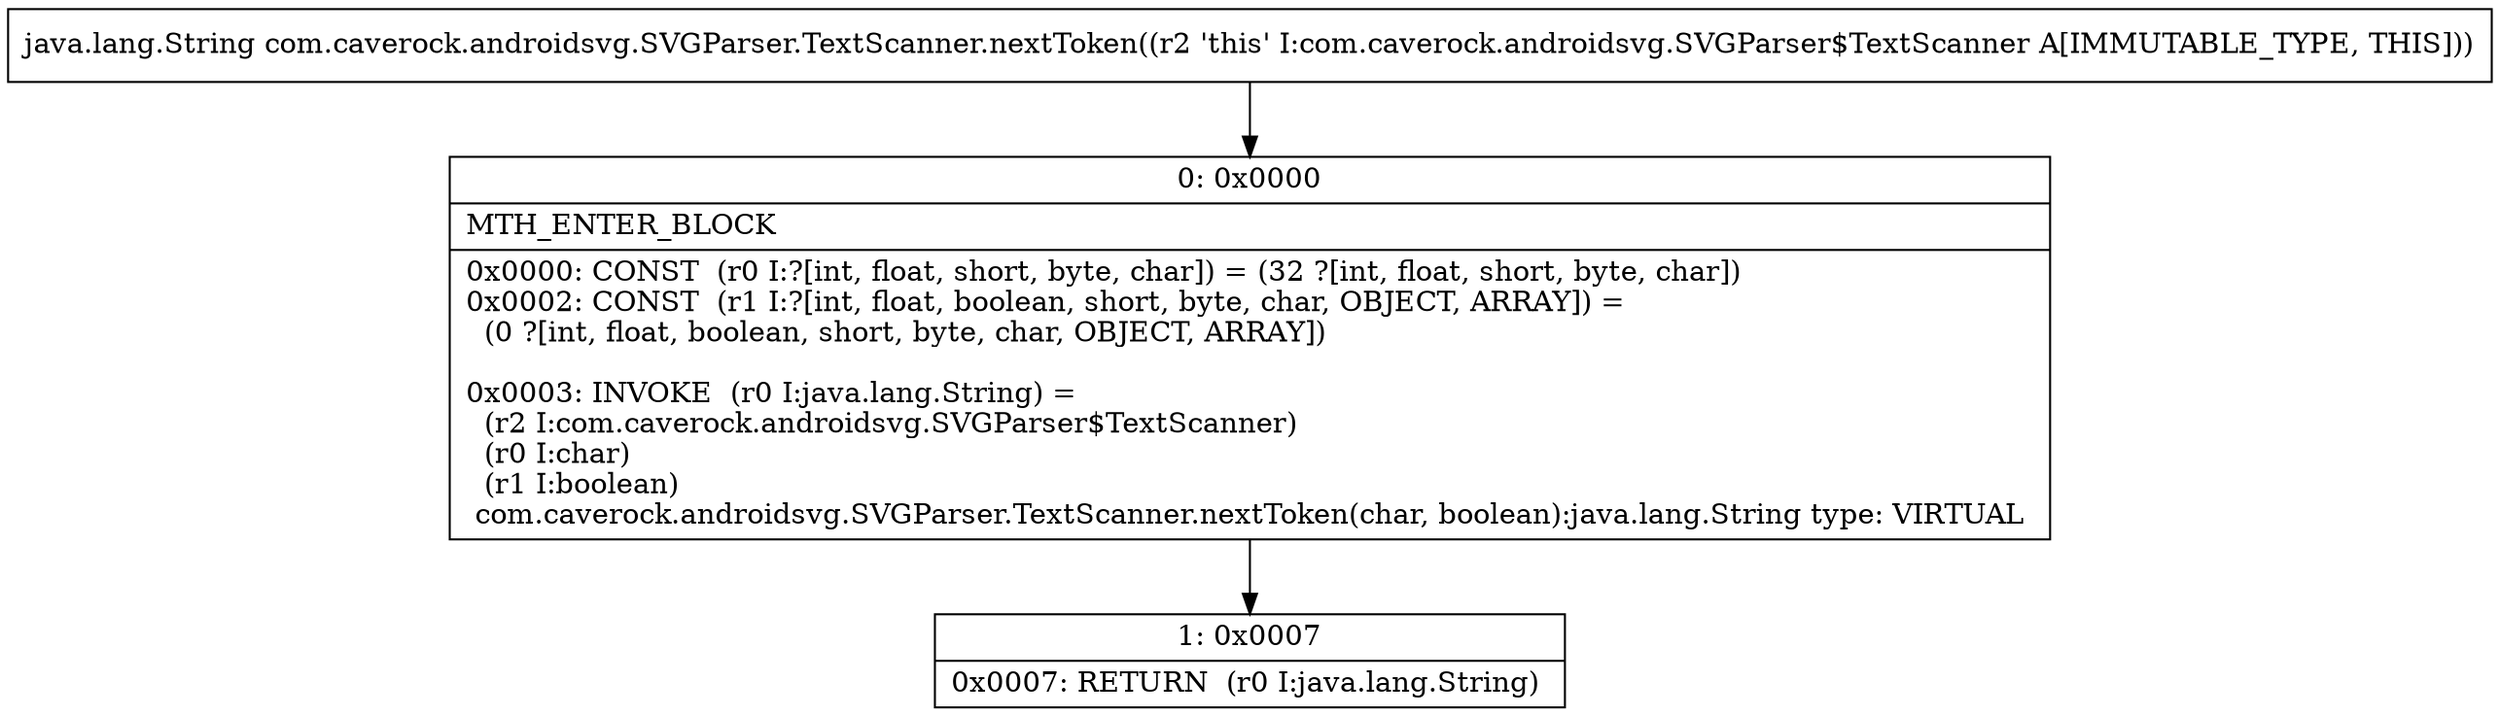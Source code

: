 digraph "CFG forcom.caverock.androidsvg.SVGParser.TextScanner.nextToken()Ljava\/lang\/String;" {
Node_0 [shape=record,label="{0\:\ 0x0000|MTH_ENTER_BLOCK\l|0x0000: CONST  (r0 I:?[int, float, short, byte, char]) = (32 ?[int, float, short, byte, char]) \l0x0002: CONST  (r1 I:?[int, float, boolean, short, byte, char, OBJECT, ARRAY]) = \l  (0 ?[int, float, boolean, short, byte, char, OBJECT, ARRAY])\l \l0x0003: INVOKE  (r0 I:java.lang.String) = \l  (r2 I:com.caverock.androidsvg.SVGParser$TextScanner)\l  (r0 I:char)\l  (r1 I:boolean)\l com.caverock.androidsvg.SVGParser.TextScanner.nextToken(char, boolean):java.lang.String type: VIRTUAL \l}"];
Node_1 [shape=record,label="{1\:\ 0x0007|0x0007: RETURN  (r0 I:java.lang.String) \l}"];
MethodNode[shape=record,label="{java.lang.String com.caverock.androidsvg.SVGParser.TextScanner.nextToken((r2 'this' I:com.caverock.androidsvg.SVGParser$TextScanner A[IMMUTABLE_TYPE, THIS])) }"];
MethodNode -> Node_0;
Node_0 -> Node_1;
}

